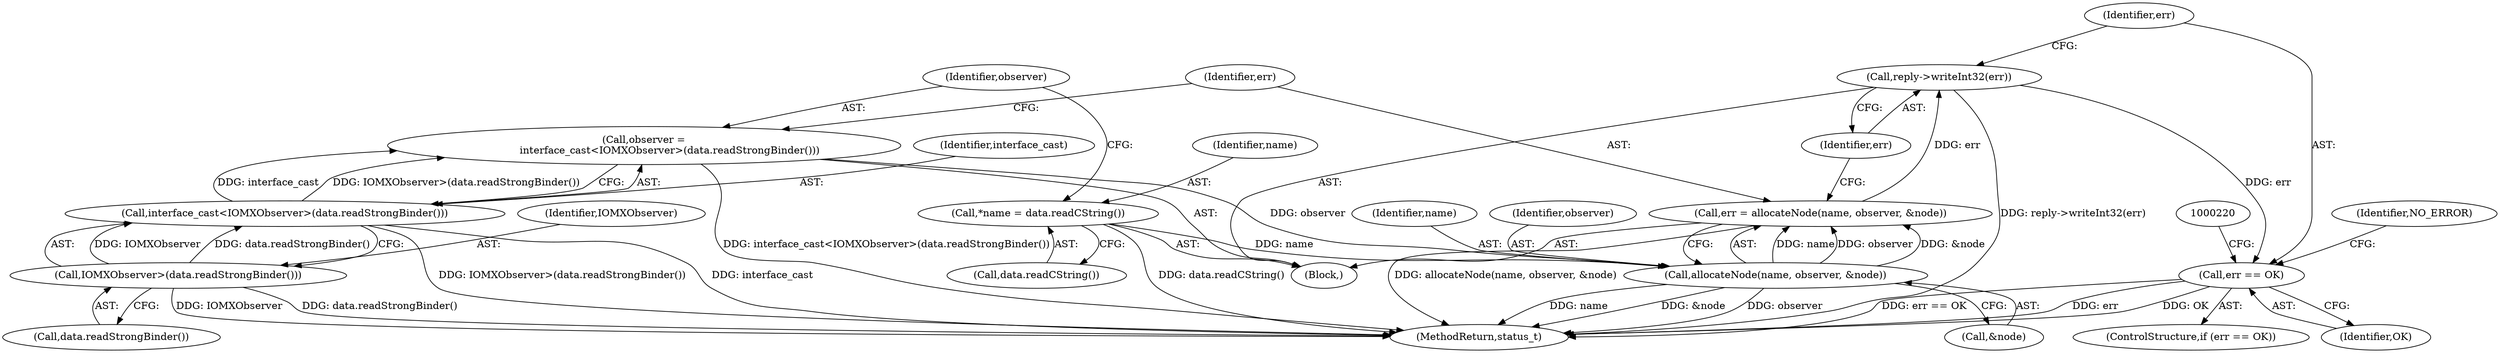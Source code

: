 digraph "0_Android_1171e7c047bf79e7c93342bb6a812c9edd86aa84@API" {
"1000211" [label="(Call,reply->writeInt32(err))"];
"1000204" [label="(Call,err = allocateNode(name, observer, &node))"];
"1000206" [label="(Call,allocateNode(name, observer, &node))"];
"1000191" [label="(Call,*name = data.readCString())"];
"1000195" [label="(Call,observer =\n                interface_cast<IOMXObserver>(data.readStrongBinder()))"];
"1000197" [label="(Call,interface_cast<IOMXObserver>(data.readStrongBinder()))"];
"1000199" [label="(Call,IOMXObserver>(data.readStrongBinder()))"];
"1000214" [label="(Call,err == OK)"];
"1000199" [label="(Call,IOMXObserver>(data.readStrongBinder()))"];
"1000208" [label="(Identifier,observer)"];
"1000212" [label="(Identifier,err)"];
"1000223" [label="(Identifier,NO_ERROR)"];
"1000207" [label="(Identifier,name)"];
"1001056" [label="(MethodReturn,status_t)"];
"1000214" [label="(Call,err == OK)"];
"1000197" [label="(Call,interface_cast<IOMXObserver>(data.readStrongBinder()))"];
"1000213" [label="(ControlStructure,if (err == OK))"];
"1000215" [label="(Identifier,err)"];
"1000216" [label="(Identifier,OK)"];
"1000191" [label="(Call,*name = data.readCString())"];
"1000196" [label="(Identifier,observer)"];
"1000211" [label="(Call,reply->writeInt32(err))"];
"1000204" [label="(Call,err = allocateNode(name, observer, &node))"];
"1000193" [label="(Call,data.readCString())"];
"1000192" [label="(Identifier,name)"];
"1000201" [label="(Call,data.readStrongBinder())"];
"1000205" [label="(Identifier,err)"];
"1000200" [label="(Identifier,IOMXObserver)"];
"1000206" [label="(Call,allocateNode(name, observer, &node))"];
"1000195" [label="(Call,observer =\n                interface_cast<IOMXObserver>(data.readStrongBinder()))"];
"1000185" [label="(Block,)"];
"1000198" [label="(Identifier,interface_cast)"];
"1000209" [label="(Call,&node)"];
"1000211" -> "1000185"  [label="AST: "];
"1000211" -> "1000212"  [label="CFG: "];
"1000212" -> "1000211"  [label="AST: "];
"1000215" -> "1000211"  [label="CFG: "];
"1000211" -> "1001056"  [label="DDG: reply->writeInt32(err)"];
"1000204" -> "1000211"  [label="DDG: err"];
"1000211" -> "1000214"  [label="DDG: err"];
"1000204" -> "1000185"  [label="AST: "];
"1000204" -> "1000206"  [label="CFG: "];
"1000205" -> "1000204"  [label="AST: "];
"1000206" -> "1000204"  [label="AST: "];
"1000212" -> "1000204"  [label="CFG: "];
"1000204" -> "1001056"  [label="DDG: allocateNode(name, observer, &node)"];
"1000206" -> "1000204"  [label="DDG: name"];
"1000206" -> "1000204"  [label="DDG: observer"];
"1000206" -> "1000204"  [label="DDG: &node"];
"1000206" -> "1000209"  [label="CFG: "];
"1000207" -> "1000206"  [label="AST: "];
"1000208" -> "1000206"  [label="AST: "];
"1000209" -> "1000206"  [label="AST: "];
"1000206" -> "1001056"  [label="DDG: &node"];
"1000206" -> "1001056"  [label="DDG: observer"];
"1000206" -> "1001056"  [label="DDG: name"];
"1000191" -> "1000206"  [label="DDG: name"];
"1000195" -> "1000206"  [label="DDG: observer"];
"1000191" -> "1000185"  [label="AST: "];
"1000191" -> "1000193"  [label="CFG: "];
"1000192" -> "1000191"  [label="AST: "];
"1000193" -> "1000191"  [label="AST: "];
"1000196" -> "1000191"  [label="CFG: "];
"1000191" -> "1001056"  [label="DDG: data.readCString()"];
"1000195" -> "1000185"  [label="AST: "];
"1000195" -> "1000197"  [label="CFG: "];
"1000196" -> "1000195"  [label="AST: "];
"1000197" -> "1000195"  [label="AST: "];
"1000205" -> "1000195"  [label="CFG: "];
"1000195" -> "1001056"  [label="DDG: interface_cast<IOMXObserver>(data.readStrongBinder())"];
"1000197" -> "1000195"  [label="DDG: interface_cast"];
"1000197" -> "1000195"  [label="DDG: IOMXObserver>(data.readStrongBinder())"];
"1000197" -> "1000199"  [label="CFG: "];
"1000198" -> "1000197"  [label="AST: "];
"1000199" -> "1000197"  [label="AST: "];
"1000197" -> "1001056"  [label="DDG: IOMXObserver>(data.readStrongBinder())"];
"1000197" -> "1001056"  [label="DDG: interface_cast"];
"1000199" -> "1000197"  [label="DDG: IOMXObserver"];
"1000199" -> "1000197"  [label="DDG: data.readStrongBinder()"];
"1000199" -> "1000201"  [label="CFG: "];
"1000200" -> "1000199"  [label="AST: "];
"1000201" -> "1000199"  [label="AST: "];
"1000199" -> "1001056"  [label="DDG: data.readStrongBinder()"];
"1000199" -> "1001056"  [label="DDG: IOMXObserver"];
"1000214" -> "1000213"  [label="AST: "];
"1000214" -> "1000216"  [label="CFG: "];
"1000215" -> "1000214"  [label="AST: "];
"1000216" -> "1000214"  [label="AST: "];
"1000220" -> "1000214"  [label="CFG: "];
"1000223" -> "1000214"  [label="CFG: "];
"1000214" -> "1001056"  [label="DDG: OK"];
"1000214" -> "1001056"  [label="DDG: err == OK"];
"1000214" -> "1001056"  [label="DDG: err"];
}
